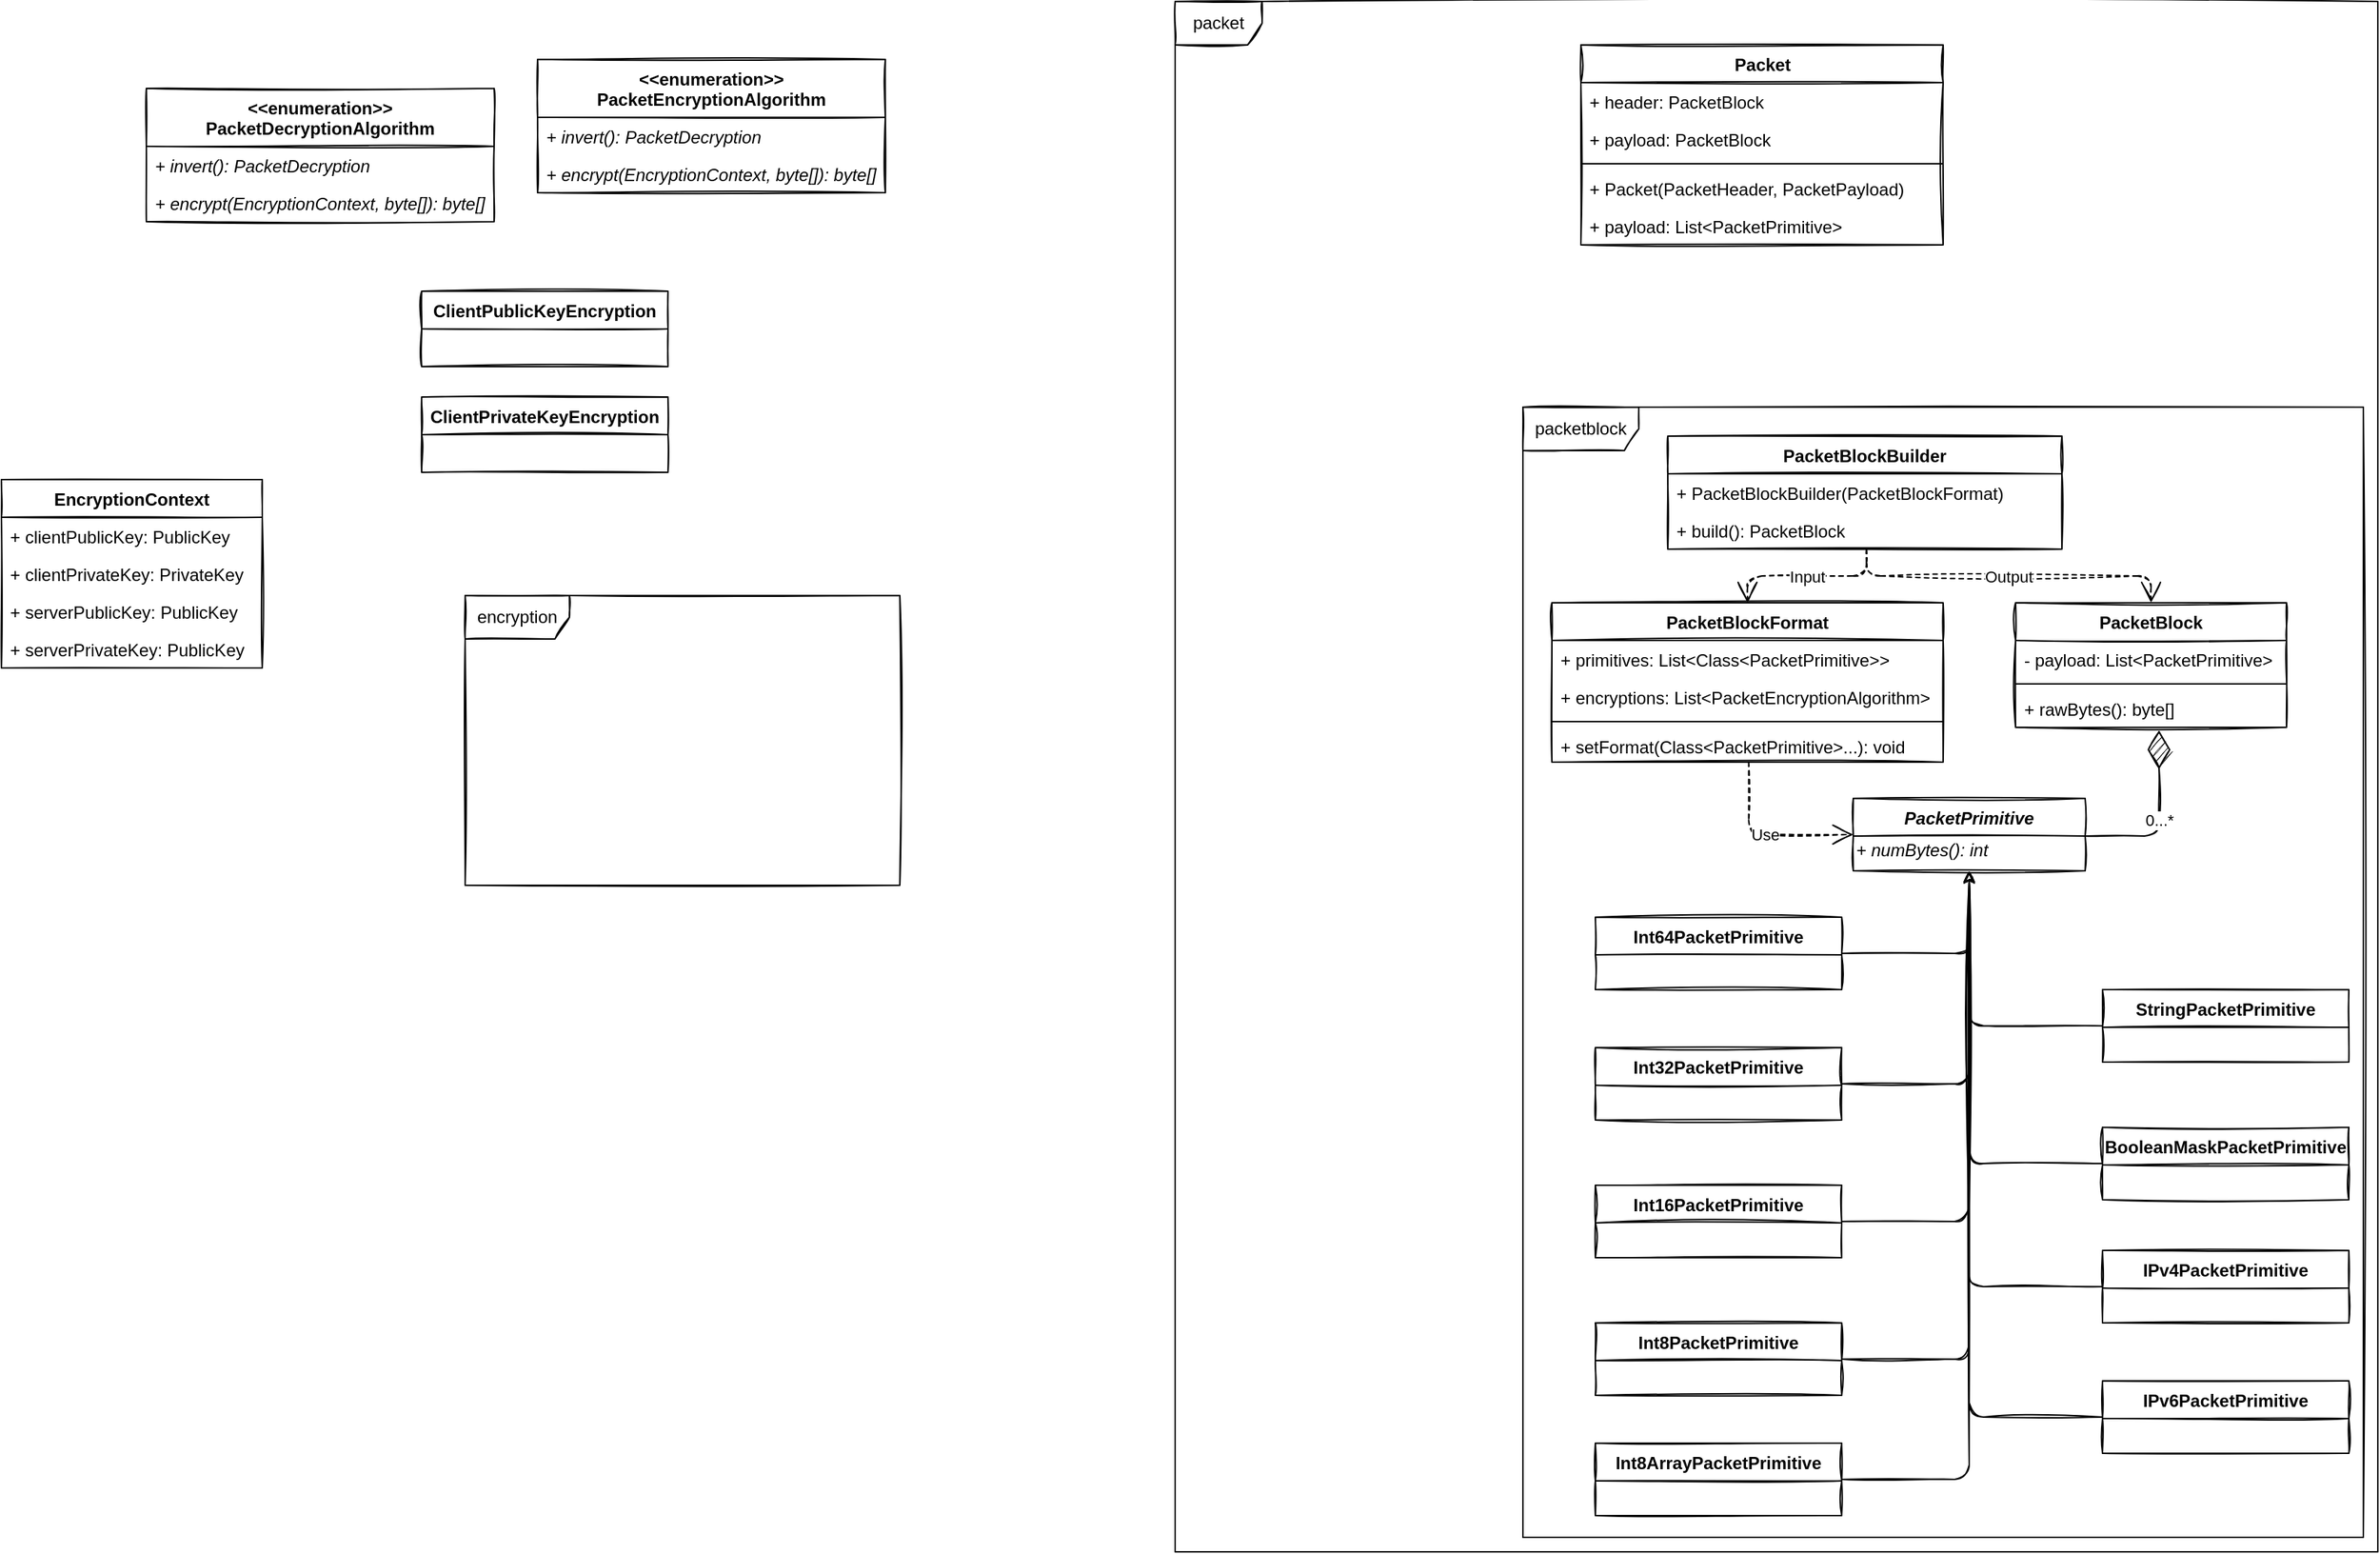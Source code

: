<mxfile version="14.9.6" type="device"><diagram name="Page-1" id="c4acf3e9-155e-7222-9cf6-157b1a14988f"><mxGraphModel dx="4399" dy="560" grid="1" gridSize="10" guides="1" tooltips="1" connect="1" arrows="1" fold="1" page="1" pageScale="1" pageWidth="850" pageHeight="1100" background="none" math="0" shadow="0"><root><mxCell id="0"/><mxCell id="1" parent="0"/><mxCell id="DhIF6SC9D9iwyWBFgR5q-4" value="packet" style="shape=umlFrame;whiteSpace=wrap;html=1;rounded=0;shadow=0;glass=0;sketch=1;" vertex="1" parent="1"><mxGeometry x="10" y="1120" width="830" height="1070" as="geometry"/></mxCell><mxCell id="DhIF6SC9D9iwyWBFgR5q-40" value="packetblock" style="shape=umlFrame;whiteSpace=wrap;html=1;rounded=0;shadow=0;glass=0;sketch=1;width=80;" vertex="1" parent="1"><mxGeometry x="250" y="1400" width="580" height="780" as="geometry"/></mxCell><mxCell id="qU2T2oLXPuDAb3OYfuir-1" value="PacketPrimitive" style="swimlane;fontStyle=3;align=center;verticalAlign=top;childLayout=stackLayout;horizontal=1;startSize=26;horizontalStack=0;resizeParent=1;resizeLast=0;collapsible=1;marginBottom=0;rounded=0;shadow=0;strokeWidth=1;sketch=1;" parent="1" vertex="1"><mxGeometry x="478" y="1670" width="160" height="50" as="geometry"><mxRectangle x="230" y="140" width="160" height="26" as="alternateBounds"/></mxGeometry></mxCell><mxCell id="qU2T2oLXPuDAb3OYfuir-24" value="&lt;i&gt;+ numBytes(): int&lt;/i&gt;" style="text;html=1;align=left;verticalAlign=middle;resizable=0;points=[];autosize=1;strokeColor=none;" parent="qU2T2oLXPuDAb3OYfuir-1" vertex="1"><mxGeometry y="26" width="160" height="20" as="geometry"/></mxCell><mxCell id="qU2T2oLXPuDAb3OYfuir-2" style="edgeStyle=orthogonalEdgeStyle;rounded=1;orthogonalLoop=1;jettySize=auto;html=1;entryX=0.5;entryY=1;entryDx=0;entryDy=0;sketch=1;" parent="1" source="qU2T2oLXPuDAb3OYfuir-3" target="qU2T2oLXPuDAb3OYfuir-1" edge="1"><mxGeometry relative="1" as="geometry"/></mxCell><mxCell id="qU2T2oLXPuDAb3OYfuir-3" value="Int16PacketPrimitive" style="swimlane;fontStyle=1;align=center;verticalAlign=top;childLayout=stackLayout;horizontal=1;startSize=26;horizontalStack=0;resizeParent=1;resizeLast=0;collapsible=1;marginBottom=0;rounded=0;shadow=0;strokeWidth=1;sketch=1;" parent="1" vertex="1"><mxGeometry x="300" y="1937" width="170" height="50" as="geometry"><mxRectangle x="230" y="140" width="160" height="26" as="alternateBounds"/></mxGeometry></mxCell><mxCell id="qU2T2oLXPuDAb3OYfuir-4" style="edgeStyle=orthogonalEdgeStyle;rounded=1;orthogonalLoop=1;jettySize=auto;html=1;entryX=0.5;entryY=1;entryDx=0;entryDy=0;sketch=1;" parent="1" source="qU2T2oLXPuDAb3OYfuir-5" target="qU2T2oLXPuDAb3OYfuir-1" edge="1"><mxGeometry relative="1" as="geometry"/></mxCell><mxCell id="qU2T2oLXPuDAb3OYfuir-5" value="Int32PacketPrimitive" style="swimlane;fontStyle=1;align=center;verticalAlign=top;childLayout=stackLayout;horizontal=1;startSize=26;horizontalStack=0;resizeParent=1;resizeLast=0;collapsible=1;marginBottom=0;rounded=0;shadow=0;strokeWidth=1;sketch=1;" parent="1" vertex="1"><mxGeometry x="300" y="1842" width="170" height="50" as="geometry"><mxRectangle x="230" y="140" width="160" height="26" as="alternateBounds"/></mxGeometry></mxCell><mxCell id="qU2T2oLXPuDAb3OYfuir-6" style="edgeStyle=orthogonalEdgeStyle;rounded=1;orthogonalLoop=1;jettySize=auto;html=1;entryX=0.5;entryY=1;entryDx=0;entryDy=0;sketch=1;" parent="1" source="qU2T2oLXPuDAb3OYfuir-7" target="qU2T2oLXPuDAb3OYfuir-1" edge="1"><mxGeometry relative="1" as="geometry"/></mxCell><mxCell id="qU2T2oLXPuDAb3OYfuir-7" value="Int64PacketPrimitive" style="swimlane;fontStyle=1;align=center;verticalAlign=top;childLayout=stackLayout;horizontal=1;startSize=26;horizontalStack=0;resizeParent=1;resizeLast=0;collapsible=1;marginBottom=0;rounded=0;shadow=0;strokeWidth=1;sketch=1;" parent="1" vertex="1"><mxGeometry x="300" y="1752" width="170" height="50" as="geometry"><mxRectangle x="230" y="140" width="160" height="26" as="alternateBounds"/></mxGeometry></mxCell><mxCell id="qU2T2oLXPuDAb3OYfuir-8" style="edgeStyle=orthogonalEdgeStyle;rounded=1;orthogonalLoop=1;jettySize=auto;html=1;entryX=0.5;entryY=1;entryDx=0;entryDy=0;sketch=1;" parent="1" source="qU2T2oLXPuDAb3OYfuir-9" target="qU2T2oLXPuDAb3OYfuir-1" edge="1"><mxGeometry relative="1" as="geometry"/></mxCell><mxCell id="qU2T2oLXPuDAb3OYfuir-9" value="IPv4PacketPrimitive" style="swimlane;fontStyle=1;align=center;verticalAlign=top;childLayout=stackLayout;horizontal=1;startSize=26;horizontalStack=0;resizeParent=1;resizeLast=0;collapsible=1;marginBottom=0;rounded=0;shadow=0;strokeWidth=1;sketch=1;" parent="1" vertex="1"><mxGeometry x="650" y="1982" width="170" height="50" as="geometry"><mxRectangle x="230" y="140" width="160" height="26" as="alternateBounds"/></mxGeometry></mxCell><mxCell id="qU2T2oLXPuDAb3OYfuir-11" style="edgeStyle=orthogonalEdgeStyle;rounded=1;orthogonalLoop=1;jettySize=auto;html=1;entryX=0.5;entryY=1;entryDx=0;entryDy=0;sketch=1;" parent="1" source="qU2T2oLXPuDAb3OYfuir-12" target="qU2T2oLXPuDAb3OYfuir-1" edge="1"><mxGeometry relative="1" as="geometry"/></mxCell><mxCell id="qU2T2oLXPuDAb3OYfuir-12" value="Int8PacketPrimitive" style="swimlane;fontStyle=1;align=center;verticalAlign=top;childLayout=stackLayout;horizontal=1;startSize=26;horizontalStack=0;resizeParent=1;resizeLast=0;collapsible=1;marginBottom=0;rounded=0;shadow=0;strokeWidth=1;sketch=1;" parent="1" vertex="1"><mxGeometry x="300" y="2032" width="170" height="50" as="geometry"><mxRectangle x="230" y="140" width="160" height="26" as="alternateBounds"/></mxGeometry></mxCell><mxCell id="qU2T2oLXPuDAb3OYfuir-13" style="edgeStyle=orthogonalEdgeStyle;orthogonalLoop=1;jettySize=auto;html=1;entryX=0.5;entryY=1;entryDx=0;entryDy=0;sketch=1;rounded=1;" parent="1" source="qU2T2oLXPuDAb3OYfuir-14" target="qU2T2oLXPuDAb3OYfuir-1" edge="1"><mxGeometry relative="1" as="geometry"/></mxCell><mxCell id="qU2T2oLXPuDAb3OYfuir-14" value="StringPacketPrimitive" style="swimlane;fontStyle=1;align=center;verticalAlign=top;childLayout=stackLayout;horizontal=1;startSize=26;horizontalStack=0;resizeParent=1;resizeLast=0;collapsible=1;marginBottom=0;rounded=0;shadow=0;strokeWidth=1;sketch=1;" parent="1" vertex="1"><mxGeometry x="650" y="1802" width="170" height="50" as="geometry"><mxRectangle x="230" y="140" width="160" height="26" as="alternateBounds"/></mxGeometry></mxCell><mxCell id="qU2T2oLXPuDAb3OYfuir-16" style="edgeStyle=orthogonalEdgeStyle;rounded=1;orthogonalLoop=1;jettySize=auto;html=1;entryX=0.5;entryY=1;entryDx=0;entryDy=0;sketch=1;" parent="1" source="qU2T2oLXPuDAb3OYfuir-17" target="qU2T2oLXPuDAb3OYfuir-1" edge="1"><mxGeometry relative="1" as="geometry"/></mxCell><mxCell id="qU2T2oLXPuDAb3OYfuir-17" value="BooleanMaskPacketPrimitive" style="swimlane;fontStyle=1;align=center;verticalAlign=top;childLayout=stackLayout;horizontal=1;startSize=26;horizontalStack=0;resizeParent=1;resizeLast=0;collapsible=1;marginBottom=0;rounded=0;shadow=0;strokeWidth=1;sketch=1;" parent="1" vertex="1"><mxGeometry x="650" y="1897" width="170" height="50" as="geometry"><mxRectangle x="230" y="140" width="160" height="26" as="alternateBounds"/></mxGeometry></mxCell><mxCell id="qU2T2oLXPuDAb3OYfuir-20" style="edgeStyle=orthogonalEdgeStyle;rounded=1;orthogonalLoop=1;jettySize=auto;html=1;exitX=0;exitY=0.5;exitDx=0;exitDy=0;entryX=0.5;entryY=1;entryDx=0;entryDy=0;sketch=1;" parent="1" source="qU2T2oLXPuDAb3OYfuir-18" target="qU2T2oLXPuDAb3OYfuir-1" edge="1"><mxGeometry relative="1" as="geometry"/></mxCell><mxCell id="qU2T2oLXPuDAb3OYfuir-18" value="IPv6PacketPrimitive" style="swimlane;fontStyle=1;align=center;verticalAlign=top;childLayout=stackLayout;horizontal=1;startSize=26;horizontalStack=0;resizeParent=1;resizeLast=0;collapsible=1;marginBottom=0;rounded=0;shadow=0;strokeWidth=1;sketch=1;" parent="1" vertex="1"><mxGeometry x="650" y="2072" width="170" height="50" as="geometry"><mxRectangle x="230" y="140" width="160" height="26" as="alternateBounds"/></mxGeometry></mxCell><mxCell id="qU2T2oLXPuDAb3OYfuir-23" value="0...*" style="endArrow=diamondThin;endFill=1;endSize=24;html=1;exitX=1;exitY=0;exitDx=0;exitDy=0;shadow=0;sketch=1;entryX=0.528;entryY=1.077;entryDx=0;entryDy=0;entryPerimeter=0;exitPerimeter=0;edgeStyle=elbowEdgeStyle;" parent="1" source="qU2T2oLXPuDAb3OYfuir-24" target="qU2T2oLXPuDAb3OYfuir-55" edge="1"><mxGeometry width="160" relative="1" as="geometry"><mxPoint x="636" y="1459" as="sourcePoint"/><mxPoint x="666" y="1489" as="targetPoint"/><Array as="points"><mxPoint x="689" y="1670"/></Array></mxGeometry></mxCell><mxCell id="qU2T2oLXPuDAb3OYfuir-52" value="PacketBlock" style="swimlane;fontStyle=1;align=center;verticalAlign=top;childLayout=stackLayout;horizontal=1;startSize=26;horizontalStack=0;resizeParent=1;resizeParentMax=0;resizeLast=0;collapsible=1;marginBottom=0;rounded=0;shadow=0;sketch=1;strokeWidth=1;" parent="1" vertex="1"><mxGeometry x="590" y="1535" width="187" height="86" as="geometry"/></mxCell><mxCell id="qU2T2oLXPuDAb3OYfuir-53" value="- payload: List&lt;PacketPrimitive&gt;" style="text;strokeColor=none;fillColor=none;align=left;verticalAlign=top;spacingLeft=4;spacingRight=4;overflow=hidden;rotatable=0;points=[[0,0.5],[1,0.5]];portConstraint=eastwest;" parent="qU2T2oLXPuDAb3OYfuir-52" vertex="1"><mxGeometry y="26" width="187" height="26" as="geometry"/></mxCell><mxCell id="qU2T2oLXPuDAb3OYfuir-54" value="" style="line;strokeWidth=1;fillColor=none;align=left;verticalAlign=middle;spacingTop=-1;spacingLeft=3;spacingRight=3;rotatable=0;labelPosition=right;points=[];portConstraint=eastwest;" parent="qU2T2oLXPuDAb3OYfuir-52" vertex="1"><mxGeometry y="52" width="187" height="8" as="geometry"/></mxCell><mxCell id="qU2T2oLXPuDAb3OYfuir-55" value="+ rawBytes(): byte[]" style="text;strokeColor=none;fillColor=none;align=left;verticalAlign=top;spacingLeft=4;spacingRight=4;overflow=hidden;rotatable=0;points=[[0,0.5],[1,0.5]];portConstraint=eastwest;" parent="qU2T2oLXPuDAb3OYfuir-52" vertex="1"><mxGeometry y="60" width="187" height="26" as="geometry"/></mxCell><mxCell id="qU2T2oLXPuDAb3OYfuir-72" value="PacketBlockFormat" style="swimlane;fontStyle=1;align=center;verticalAlign=top;childLayout=stackLayout;horizontal=1;startSize=26;horizontalStack=0;resizeParent=1;resizeParentMax=0;resizeLast=0;collapsible=1;marginBottom=0;rounded=0;shadow=0;sketch=1;strokeWidth=1;" parent="1" vertex="1"><mxGeometry x="270" y="1535" width="270" height="110" as="geometry"/></mxCell><mxCell id="qU2T2oLXPuDAb3OYfuir-73" value="+ primitives: List&lt;Class&lt;PacketPrimitive&gt;&gt;" style="text;strokeColor=none;fillColor=none;align=left;verticalAlign=top;spacingLeft=4;spacingRight=4;overflow=hidden;rotatable=0;points=[[0,0.5],[1,0.5]];portConstraint=eastwest;" parent="qU2T2oLXPuDAb3OYfuir-72" vertex="1"><mxGeometry y="26" width="270" height="26" as="geometry"/></mxCell><mxCell id="qU2T2oLXPuDAb3OYfuir-79" value="+ encryptions: List&lt;PacketEncryptionAlgorithm&gt;" style="text;strokeColor=none;fillColor=none;align=left;verticalAlign=top;spacingLeft=4;spacingRight=4;overflow=hidden;rotatable=0;points=[[0,0.5],[1,0.5]];portConstraint=eastwest;" parent="qU2T2oLXPuDAb3OYfuir-72" vertex="1"><mxGeometry y="52" width="270" height="26" as="geometry"/></mxCell><mxCell id="qU2T2oLXPuDAb3OYfuir-74" value="" style="line;strokeWidth=1;fillColor=none;align=left;verticalAlign=middle;spacingTop=-1;spacingLeft=3;spacingRight=3;rotatable=0;labelPosition=right;points=[];portConstraint=eastwest;" parent="qU2T2oLXPuDAb3OYfuir-72" vertex="1"><mxGeometry y="78" width="270" height="8" as="geometry"/></mxCell><mxCell id="qU2T2oLXPuDAb3OYfuir-75" value="+ setFormat(Class&lt;PacketPrimitive&gt;...): void" style="text;strokeColor=none;fillColor=none;align=left;verticalAlign=top;spacingLeft=4;spacingRight=4;overflow=hidden;rotatable=0;points=[[0,0.5],[1,0.5]];portConstraint=eastwest;sketch=1;glass=0;rounded=0;shadow=0;" parent="qU2T2oLXPuDAb3OYfuir-72" vertex="1"><mxGeometry y="86" width="270" height="24" as="geometry"/></mxCell><mxCell id="qU2T2oLXPuDAb3OYfuir-86" value="&lt;&lt;enumeration&gt;&gt;&#10;PacketEncryptionAlgorithm" style="swimlane;fontStyle=1;childLayout=stackLayout;horizontal=1;startSize=40;fillColor=none;horizontalStack=0;resizeParent=1;resizeParentMax=0;resizeLast=0;collapsible=1;marginBottom=0;rounded=0;shadow=0;sketch=1;strokeWidth=1;verticalAlign=top;" parent="1" vertex="1"><mxGeometry x="-430" y="1160" width="240" height="92" as="geometry"/></mxCell><mxCell id="qU2T2oLXPuDAb3OYfuir-94" value="+ invert(): PacketDecryption" style="text;strokeColor=none;fillColor=none;align=left;verticalAlign=top;spacingLeft=4;spacingRight=4;overflow=hidden;rotatable=0;points=[[0,0.5],[1,0.5]];portConstraint=eastwest;fontStyle=2" parent="qU2T2oLXPuDAb3OYfuir-86" vertex="1"><mxGeometry y="40" width="240" height="26" as="geometry"/></mxCell><mxCell id="DhIF6SC9D9iwyWBFgR5q-12" value="+ encrypt(EncryptionContext, byte[]): byte[]" style="text;strokeColor=none;fillColor=none;align=left;verticalAlign=top;spacingLeft=4;spacingRight=4;overflow=hidden;rotatable=0;points=[[0,0.5],[1,0.5]];portConstraint=eastwest;fontStyle=2" vertex="1" parent="qU2T2oLXPuDAb3OYfuir-86"><mxGeometry y="66" width="240" height="26" as="geometry"/></mxCell><mxCell id="qU2T2oLXPuDAb3OYfuir-95" value="EncryptionContext" style="swimlane;fontStyle=1;childLayout=stackLayout;horizontal=1;startSize=26;fillColor=none;horizontalStack=0;resizeParent=1;resizeParentMax=0;resizeLast=0;collapsible=1;marginBottom=0;rounded=0;shadow=0;sketch=1;strokeWidth=1;verticalAlign=top;" parent="1" vertex="1"><mxGeometry x="-800" y="1450" width="180" height="130" as="geometry"/></mxCell><mxCell id="qU2T2oLXPuDAb3OYfuir-96" value="+ clientPublicKey: PublicKey" style="text;strokeColor=none;fillColor=none;align=left;verticalAlign=top;spacingLeft=4;spacingRight=4;overflow=hidden;rotatable=0;points=[[0,0.5],[1,0.5]];portConstraint=eastwest;" parent="qU2T2oLXPuDAb3OYfuir-95" vertex="1"><mxGeometry y="26" width="180" height="26" as="geometry"/></mxCell><mxCell id="qU2T2oLXPuDAb3OYfuir-97" value="+ clientPrivateKey: PrivateKey" style="text;strokeColor=none;fillColor=none;align=left;verticalAlign=top;spacingLeft=4;spacingRight=4;overflow=hidden;rotatable=0;points=[[0,0.5],[1,0.5]];portConstraint=eastwest;" parent="qU2T2oLXPuDAb3OYfuir-95" vertex="1"><mxGeometry y="52" width="180" height="26" as="geometry"/></mxCell><mxCell id="qU2T2oLXPuDAb3OYfuir-98" value="+ serverPublicKey: PublicKey" style="text;strokeColor=none;fillColor=none;align=left;verticalAlign=top;spacingLeft=4;spacingRight=4;overflow=hidden;rotatable=0;points=[[0,0.5],[1,0.5]];portConstraint=eastwest;" parent="qU2T2oLXPuDAb3OYfuir-95" vertex="1"><mxGeometry y="78" width="180" height="26" as="geometry"/></mxCell><mxCell id="DhIF6SC9D9iwyWBFgR5q-11" value="+ serverPrivateKey: PublicKey" style="text;strokeColor=none;fillColor=none;align=left;verticalAlign=top;spacingLeft=4;spacingRight=4;overflow=hidden;rotatable=0;points=[[0,0.5],[1,0.5]];portConstraint=eastwest;" vertex="1" parent="qU2T2oLXPuDAb3OYfuir-95"><mxGeometry y="104" width="180" height="26" as="geometry"/></mxCell><mxCell id="DhIF6SC9D9iwyWBFgR5q-5" value="encryption" style="shape=umlFrame;whiteSpace=wrap;html=1;rounded=0;shadow=0;glass=0;sketch=1;width=72;" vertex="1" parent="1"><mxGeometry x="-480" y="1530" width="300" height="200" as="geometry"/></mxCell><mxCell id="DhIF6SC9D9iwyWBFgR5q-6" value="ClientPublicKeyEncryption" style="swimlane;fontStyle=1;childLayout=stackLayout;horizontal=1;startSize=26;fillColor=none;horizontalStack=0;resizeParent=1;resizeParentMax=0;resizeLast=0;collapsible=1;marginBottom=0;rounded=0;shadow=0;sketch=1;strokeWidth=1;verticalAlign=top;glass=0;" vertex="1" parent="1"><mxGeometry x="-510" y="1320" width="170" height="52" as="geometry"/></mxCell><mxCell id="DhIF6SC9D9iwyWBFgR5q-10" value="ClientPrivateKeyEncryption" style="swimlane;fontStyle=1;childLayout=stackLayout;horizontal=1;startSize=26;fillColor=none;horizontalStack=0;resizeParent=1;resizeParentMax=0;resizeLast=0;collapsible=1;marginBottom=0;rounded=0;shadow=0;sketch=1;strokeWidth=1;verticalAlign=top;glass=0;" vertex="1" parent="1"><mxGeometry x="-510" y="1393" width="170" height="52" as="geometry"/></mxCell><mxCell id="DhIF6SC9D9iwyWBFgR5q-15" value="&lt;&lt;enumeration&gt;&gt;&#10;PacketDecryptionAlgorithm" style="swimlane;fontStyle=1;childLayout=stackLayout;horizontal=1;startSize=40;fillColor=none;horizontalStack=0;resizeParent=1;resizeParentMax=0;resizeLast=0;collapsible=1;marginBottom=0;rounded=0;shadow=0;sketch=1;strokeWidth=1;verticalAlign=top;" vertex="1" parent="1"><mxGeometry x="-700" y="1180" width="240" height="92" as="geometry"/></mxCell><mxCell id="DhIF6SC9D9iwyWBFgR5q-16" value="+ invert(): PacketDecryption" style="text;strokeColor=none;fillColor=none;align=left;verticalAlign=top;spacingLeft=4;spacingRight=4;overflow=hidden;rotatable=0;points=[[0,0.5],[1,0.5]];portConstraint=eastwest;fontStyle=2" vertex="1" parent="DhIF6SC9D9iwyWBFgR5q-15"><mxGeometry y="40" width="240" height="26" as="geometry"/></mxCell><mxCell id="DhIF6SC9D9iwyWBFgR5q-17" value="+ encrypt(EncryptionContext, byte[]): byte[]" style="text;strokeColor=none;fillColor=none;align=left;verticalAlign=top;spacingLeft=4;spacingRight=4;overflow=hidden;rotatable=0;points=[[0,0.5],[1,0.5]];portConstraint=eastwest;fontStyle=2" vertex="1" parent="DhIF6SC9D9iwyWBFgR5q-15"><mxGeometry y="66" width="240" height="26" as="geometry"/></mxCell><mxCell id="DhIF6SC9D9iwyWBFgR5q-18" value="Use" style="endArrow=open;endSize=12;dashed=1;html=1;exitX=0.503;exitY=1;exitDx=0;exitDy=0;sketch=1;edgeStyle=elbowEdgeStyle;elbow=vertical;entryX=0;entryY=0.5;entryDx=0;entryDy=0;exitPerimeter=0;snapToPoint=1;" edge="1" parent="1" source="qU2T2oLXPuDAb3OYfuir-75" target="qU2T2oLXPuDAb3OYfuir-1"><mxGeometry width="160" relative="1" as="geometry"><mxPoint x="240" y="1740" as="sourcePoint"/><mxPoint x="240" y="1660" as="targetPoint"/><Array as="points"><mxPoint x="360" y="1695"/></Array></mxGeometry></mxCell><mxCell id="DhIF6SC9D9iwyWBFgR5q-22" value="PacketBlockBuilder" style="swimlane;fontStyle=1;childLayout=stackLayout;horizontal=1;startSize=26;fillColor=none;horizontalStack=0;resizeParent=1;resizeParentMax=0;resizeLast=0;collapsible=1;marginBottom=0;glass=0;swimlaneLine=1;rounded=0;shadow=0;sketch=1;" vertex="1" parent="1"><mxGeometry x="350" y="1420" width="272" height="78" as="geometry"/></mxCell><mxCell id="DhIF6SC9D9iwyWBFgR5q-23" value="+ PacketBlockBuilder(PacketBlockFormat)" style="text;strokeColor=none;fillColor=none;align=left;verticalAlign=top;spacingLeft=4;spacingRight=4;overflow=hidden;rotatable=0;points=[[0,0.5],[1,0.5]];portConstraint=eastwest;" vertex="1" parent="DhIF6SC9D9iwyWBFgR5q-22"><mxGeometry y="26" width="272" height="26" as="geometry"/></mxCell><mxCell id="DhIF6SC9D9iwyWBFgR5q-24" value="+ build(): PacketBlock" style="text;strokeColor=none;fillColor=none;align=left;verticalAlign=top;spacingLeft=4;spacingRight=4;overflow=hidden;rotatable=0;points=[[0,0.5],[1,0.5]];portConstraint=eastwest;" vertex="1" parent="DhIF6SC9D9iwyWBFgR5q-22"><mxGeometry y="52" width="272" height="26" as="geometry"/></mxCell><mxCell id="DhIF6SC9D9iwyWBFgR5q-25" value="Input" style="endArrow=open;endSize=12;dashed=1;html=1;exitX=0.504;exitY=1;exitDx=0;exitDy=0;sketch=1;edgeStyle=elbowEdgeStyle;elbow=vertical;entryX=0.5;entryY=0;entryDx=0;entryDy=0;exitPerimeter=0;" edge="1" parent="1" source="DhIF6SC9D9iwyWBFgR5q-24" target="qU2T2oLXPuDAb3OYfuir-72"><mxGeometry width="160" relative="1" as="geometry"><mxPoint x="530" y="1580" as="sourcePoint"/><mxPoint x="530" y="1500" as="targetPoint"/></mxGeometry></mxCell><mxCell id="DhIF6SC9D9iwyWBFgR5q-26" value="Output" style="endArrow=open;endSize=12;dashed=1;html=1;sketch=1;edgeStyle=elbowEdgeStyle;elbow=vertical;entryX=0.5;entryY=0;entryDx=0;entryDy=0;exitX=0.504;exitY=1;exitDx=0;exitDy=0;exitPerimeter=0;" edge="1" parent="1" source="DhIF6SC9D9iwyWBFgR5q-24" target="qU2T2oLXPuDAb3OYfuir-52"><mxGeometry width="160" relative="1" as="geometry"><mxPoint x="570" y="1470" as="sourcePoint"/><mxPoint x="415" y="1545" as="targetPoint"/></mxGeometry></mxCell><mxCell id="DhIF6SC9D9iwyWBFgR5q-31" value="Packet" style="swimlane;fontStyle=1;align=center;verticalAlign=top;childLayout=stackLayout;horizontal=1;startSize=26;horizontalStack=0;resizeParent=1;resizeParentMax=0;resizeLast=0;collapsible=1;marginBottom=0;rounded=0;shadow=0;sketch=1;strokeWidth=1;glass=0;html=1;" vertex="1" parent="1"><mxGeometry x="290" y="1150" width="250" height="138" as="geometry"/></mxCell><mxCell id="DhIF6SC9D9iwyWBFgR5q-32" value="+ header: PacketBlock" style="text;strokeColor=none;fillColor=none;align=left;verticalAlign=top;spacingLeft=4;spacingRight=4;overflow=hidden;rotatable=0;points=[[0,0.5],[1,0.5]];portConstraint=eastwest;" vertex="1" parent="DhIF6SC9D9iwyWBFgR5q-31"><mxGeometry y="26" width="250" height="26" as="geometry"/></mxCell><mxCell id="DhIF6SC9D9iwyWBFgR5q-36" value="+ payload: PacketBlock" style="text;strokeColor=none;fillColor=none;align=left;verticalAlign=top;spacingLeft=4;spacingRight=4;overflow=hidden;rotatable=0;points=[[0,0.5],[1,0.5]];portConstraint=eastwest;" vertex="1" parent="DhIF6SC9D9iwyWBFgR5q-31"><mxGeometry y="52" width="250" height="26" as="geometry"/></mxCell><mxCell id="DhIF6SC9D9iwyWBFgR5q-33" value="" style="line;strokeWidth=1;fillColor=none;align=left;verticalAlign=middle;spacingTop=-1;spacingLeft=3;spacingRight=3;rotatable=0;labelPosition=right;points=[];portConstraint=eastwest;" vertex="1" parent="DhIF6SC9D9iwyWBFgR5q-31"><mxGeometry y="78" width="250" height="8" as="geometry"/></mxCell><mxCell id="DhIF6SC9D9iwyWBFgR5q-34" value="+ Packet(PacketHeader, PacketPayload)" style="text;strokeColor=none;fillColor=none;align=left;verticalAlign=top;spacingLeft=4;spacingRight=4;overflow=hidden;rotatable=0;points=[[0,0.5],[1,0.5]];portConstraint=eastwest;" vertex="1" parent="DhIF6SC9D9iwyWBFgR5q-31"><mxGeometry y="86" width="250" height="26" as="geometry"/></mxCell><mxCell id="DhIF6SC9D9iwyWBFgR5q-35" value="+ payload: List&lt;PacketPrimitive&gt;" style="text;strokeColor=none;fillColor=none;align=left;verticalAlign=top;spacingLeft=4;spacingRight=4;overflow=hidden;rotatable=0;points=[[0,0.5],[1,0.5]];portConstraint=eastwest;" vertex="1" parent="DhIF6SC9D9iwyWBFgR5q-31"><mxGeometry y="112" width="250" height="26" as="geometry"/></mxCell><mxCell id="DhIF6SC9D9iwyWBFgR5q-37" value="Int8ArrayPacketPrimitive" style="swimlane;fontStyle=1;align=center;verticalAlign=top;childLayout=stackLayout;horizontal=1;startSize=26;horizontalStack=0;resizeParent=1;resizeLast=0;collapsible=1;marginBottom=0;rounded=0;shadow=0;strokeWidth=1;sketch=1;" vertex="1" parent="1"><mxGeometry x="300" y="2115" width="170" height="50" as="geometry"><mxRectangle x="230" y="140" width="160" height="26" as="alternateBounds"/></mxGeometry></mxCell><mxCell id="DhIF6SC9D9iwyWBFgR5q-38" style="edgeStyle=orthogonalEdgeStyle;rounded=1;orthogonalLoop=1;jettySize=auto;html=1;sketch=1;exitX=1;exitY=0.5;exitDx=0;exitDy=0;entryX=0.5;entryY=1;entryDx=0;entryDy=0;" edge="1" parent="1" source="DhIF6SC9D9iwyWBFgR5q-37" target="qU2T2oLXPuDAb3OYfuir-1"><mxGeometry relative="1" as="geometry"><mxPoint x="480" y="2067" as="sourcePoint"/><mxPoint x="550" y="1720" as="targetPoint"/></mxGeometry></mxCell></root></mxGraphModel></diagram></mxfile>